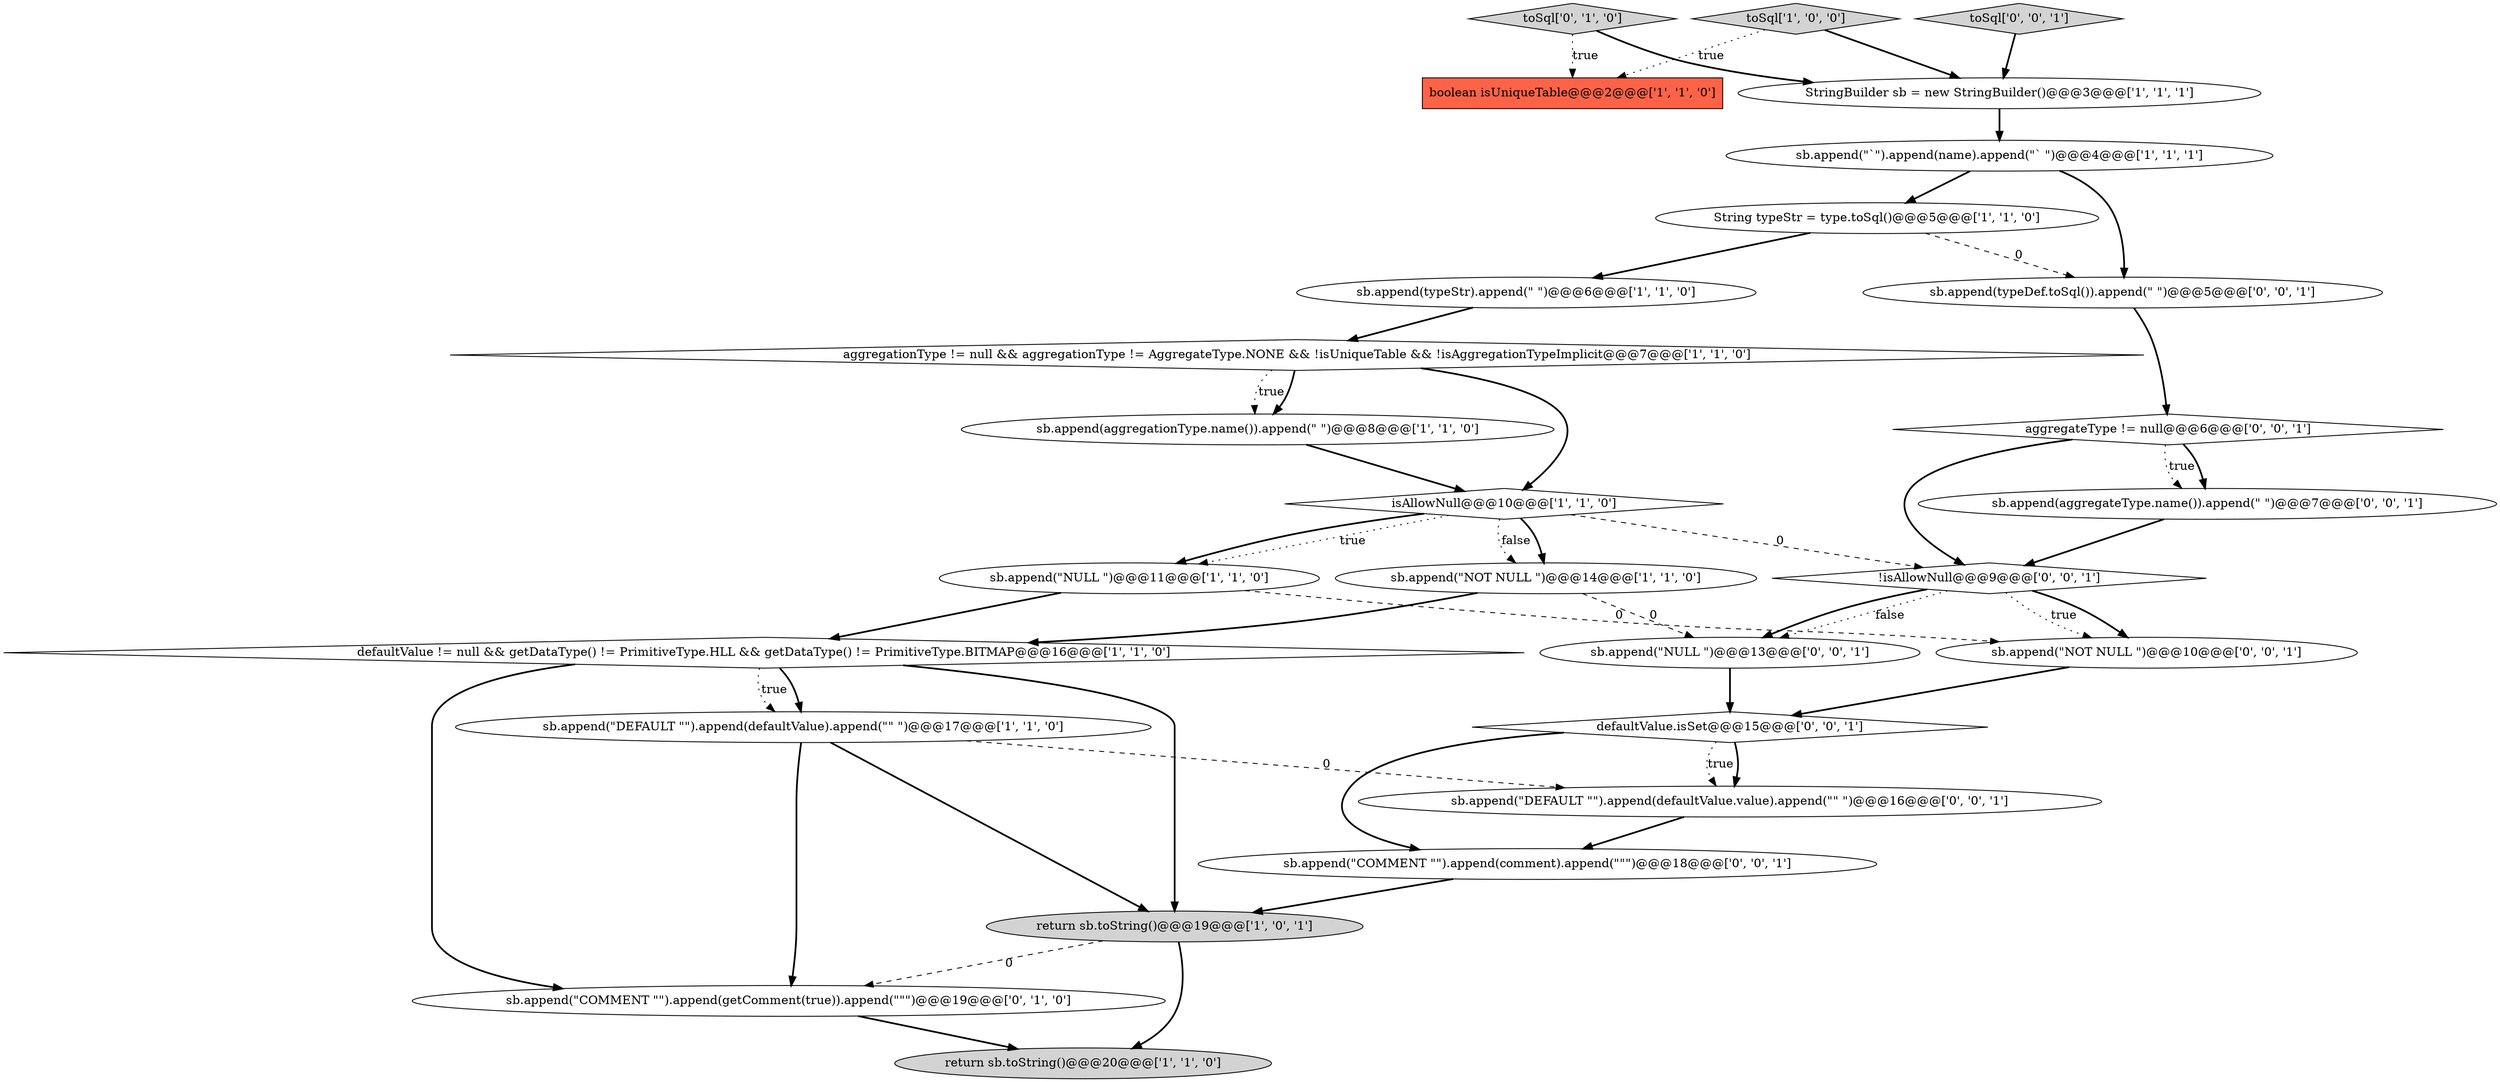 digraph {
1 [style = filled, label = "boolean isUniqueTable@@@2@@@['1', '1', '0']", fillcolor = tomato, shape = box image = "AAA0AAABBB1BBB"];
7 [style = filled, label = "isAllowNull@@@10@@@['1', '1', '0']", fillcolor = white, shape = diamond image = "AAA0AAABBB1BBB"];
6 [style = filled, label = "sb.append(\"`\").append(name).append(\"` \")@@@4@@@['1', '1', '1']", fillcolor = white, shape = ellipse image = "AAA0AAABBB1BBB"];
12 [style = filled, label = "sb.append(\"NULL \")@@@11@@@['1', '1', '0']", fillcolor = white, shape = ellipse image = "AAA0AAABBB1BBB"];
15 [style = filled, label = "sb.append(\"COMMENT \"\").append(getComment(true)).append(\"\"\")@@@19@@@['0', '1', '0']", fillcolor = white, shape = ellipse image = "AAA1AAABBB2BBB"];
3 [style = filled, label = "sb.append(\"NOT NULL \")@@@14@@@['1', '1', '0']", fillcolor = white, shape = ellipse image = "AAA0AAABBB1BBB"];
2 [style = filled, label = "String typeStr = type.toSql()@@@5@@@['1', '1', '0']", fillcolor = white, shape = ellipse image = "AAA0AAABBB1BBB"];
4 [style = filled, label = "return sb.toString()@@@19@@@['1', '0', '1']", fillcolor = lightgray, shape = ellipse image = "AAA0AAABBB1BBB"];
0 [style = filled, label = "aggregationType != null && aggregationType != AggregateType.NONE && !isUniqueTable && !isAggregationTypeImplicit@@@7@@@['1', '1', '0']", fillcolor = white, shape = diamond image = "AAA0AAABBB1BBB"];
26 [style = filled, label = "sb.append(\"COMMENT \"\").append(comment).append(\"\"\")@@@18@@@['0', '0', '1']", fillcolor = white, shape = ellipse image = "AAA0AAABBB3BBB"];
17 [style = filled, label = "aggregateType != null@@@6@@@['0', '0', '1']", fillcolor = white, shape = diamond image = "AAA0AAABBB3BBB"];
8 [style = filled, label = "sb.append(typeStr).append(\" \")@@@6@@@['1', '1', '0']", fillcolor = white, shape = ellipse image = "AAA0AAABBB1BBB"];
16 [style = filled, label = "toSql['0', '1', '0']", fillcolor = lightgray, shape = diamond image = "AAA0AAABBB2BBB"];
5 [style = filled, label = "return sb.toString()@@@20@@@['1', '1', '0']", fillcolor = lightgray, shape = ellipse image = "AAA0AAABBB1BBB"];
19 [style = filled, label = "defaultValue.isSet@@@15@@@['0', '0', '1']", fillcolor = white, shape = diamond image = "AAA0AAABBB3BBB"];
18 [style = filled, label = "sb.append(typeDef.toSql()).append(\" \")@@@5@@@['0', '0', '1']", fillcolor = white, shape = ellipse image = "AAA0AAABBB3BBB"];
23 [style = filled, label = "sb.append(\"NOT NULL \")@@@10@@@['0', '0', '1']", fillcolor = white, shape = ellipse image = "AAA0AAABBB3BBB"];
25 [style = filled, label = "sb.append(aggregateType.name()).append(\" \")@@@7@@@['0', '0', '1']", fillcolor = white, shape = ellipse image = "AAA0AAABBB3BBB"];
24 [style = filled, label = "sb.append(\"NULL \")@@@13@@@['0', '0', '1']", fillcolor = white, shape = ellipse image = "AAA0AAABBB3BBB"];
9 [style = filled, label = "sb.append(\"DEFAULT \"\").append(defaultValue).append(\"\" \")@@@17@@@['1', '1', '0']", fillcolor = white, shape = ellipse image = "AAA0AAABBB1BBB"];
22 [style = filled, label = "sb.append(\"DEFAULT \"\").append(defaultValue.value).append(\"\" \")@@@16@@@['0', '0', '1']", fillcolor = white, shape = ellipse image = "AAA0AAABBB3BBB"];
14 [style = filled, label = "defaultValue != null && getDataType() != PrimitiveType.HLL && getDataType() != PrimitiveType.BITMAP@@@16@@@['1', '1', '0']", fillcolor = white, shape = diamond image = "AAA0AAABBB1BBB"];
13 [style = filled, label = "sb.append(aggregationType.name()).append(\" \")@@@8@@@['1', '1', '0']", fillcolor = white, shape = ellipse image = "AAA0AAABBB1BBB"];
10 [style = filled, label = "toSql['1', '0', '0']", fillcolor = lightgray, shape = diamond image = "AAA0AAABBB1BBB"];
21 [style = filled, label = "toSql['0', '0', '1']", fillcolor = lightgray, shape = diamond image = "AAA0AAABBB3BBB"];
20 [style = filled, label = "!isAllowNull@@@9@@@['0', '0', '1']", fillcolor = white, shape = diamond image = "AAA0AAABBB3BBB"];
11 [style = filled, label = "StringBuilder sb = new StringBuilder()@@@3@@@['1', '1', '1']", fillcolor = white, shape = ellipse image = "AAA0AAABBB1BBB"];
9->22 [style = dashed, label="0"];
21->11 [style = bold, label=""];
20->23 [style = bold, label=""];
6->18 [style = bold, label=""];
3->14 [style = bold, label=""];
13->7 [style = bold, label=""];
10->1 [style = dotted, label="true"];
23->19 [style = bold, label=""];
9->4 [style = bold, label=""];
8->0 [style = bold, label=""];
12->23 [style = dashed, label="0"];
0->7 [style = bold, label=""];
12->14 [style = bold, label=""];
25->20 [style = bold, label=""];
7->20 [style = dashed, label="0"];
7->12 [style = dotted, label="true"];
4->5 [style = bold, label=""];
9->15 [style = bold, label=""];
4->15 [style = dashed, label="0"];
20->24 [style = dotted, label="false"];
19->22 [style = bold, label=""];
0->13 [style = dotted, label="true"];
14->9 [style = bold, label=""];
10->11 [style = bold, label=""];
2->18 [style = dashed, label="0"];
3->24 [style = dashed, label="0"];
11->6 [style = bold, label=""];
17->20 [style = bold, label=""];
0->13 [style = bold, label=""];
26->4 [style = bold, label=""];
16->1 [style = dotted, label="true"];
6->2 [style = bold, label=""];
2->8 [style = bold, label=""];
20->23 [style = dotted, label="true"];
7->3 [style = bold, label=""];
7->12 [style = bold, label=""];
22->26 [style = bold, label=""];
19->22 [style = dotted, label="true"];
19->26 [style = bold, label=""];
15->5 [style = bold, label=""];
7->3 [style = dotted, label="false"];
20->24 [style = bold, label=""];
18->17 [style = bold, label=""];
24->19 [style = bold, label=""];
14->4 [style = bold, label=""];
14->15 [style = bold, label=""];
16->11 [style = bold, label=""];
17->25 [style = dotted, label="true"];
17->25 [style = bold, label=""];
14->9 [style = dotted, label="true"];
}
